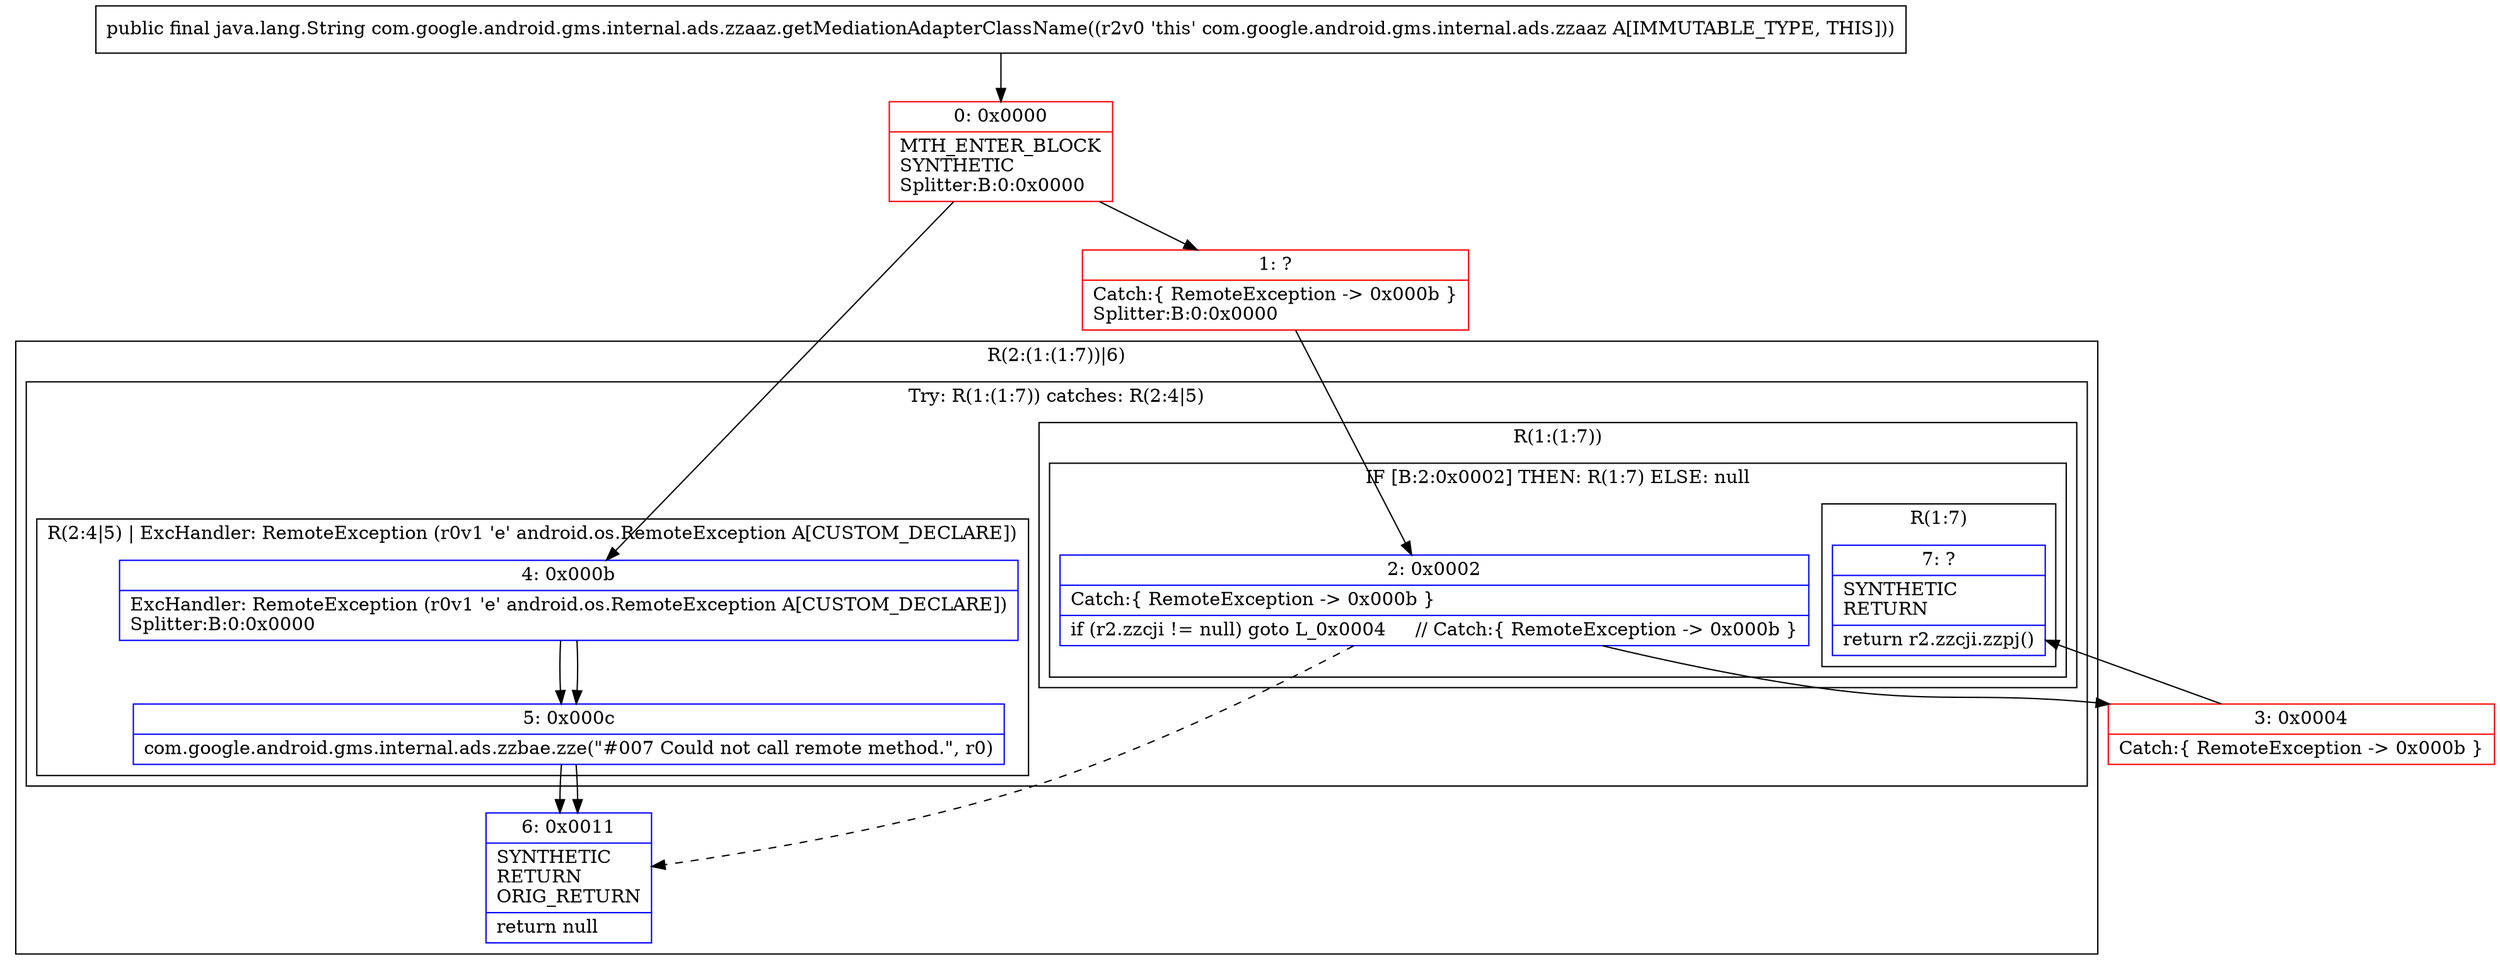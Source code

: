 digraph "CFG forcom.google.android.gms.internal.ads.zzaaz.getMediationAdapterClassName()Ljava\/lang\/String;" {
subgraph cluster_Region_656185343 {
label = "R(2:(1:(1:7))|6)";
node [shape=record,color=blue];
subgraph cluster_TryCatchRegion_932105042 {
label = "Try: R(1:(1:7)) catches: R(2:4|5)";
node [shape=record,color=blue];
subgraph cluster_Region_1236820907 {
label = "R(1:(1:7))";
node [shape=record,color=blue];
subgraph cluster_IfRegion_1331618239 {
label = "IF [B:2:0x0002] THEN: R(1:7) ELSE: null";
node [shape=record,color=blue];
Node_2 [shape=record,label="{2\:\ 0x0002|Catch:\{ RemoteException \-\> 0x000b \}\l|if (r2.zzcji != null) goto L_0x0004     \/\/ Catch:\{ RemoteException \-\> 0x000b \}\l}"];
subgraph cluster_Region_213787844 {
label = "R(1:7)";
node [shape=record,color=blue];
Node_7 [shape=record,label="{7\:\ ?|SYNTHETIC\lRETURN\l|return r2.zzcji.zzpj()\l}"];
}
}
}
subgraph cluster_Region_1303095898 {
label = "R(2:4|5) | ExcHandler: RemoteException (r0v1 'e' android.os.RemoteException A[CUSTOM_DECLARE])\l";
node [shape=record,color=blue];
Node_4 [shape=record,label="{4\:\ 0x000b|ExcHandler: RemoteException (r0v1 'e' android.os.RemoteException A[CUSTOM_DECLARE])\lSplitter:B:0:0x0000\l}"];
Node_5 [shape=record,label="{5\:\ 0x000c|com.google.android.gms.internal.ads.zzbae.zze(\"#007 Could not call remote method.\", r0)\l}"];
}
}
Node_6 [shape=record,label="{6\:\ 0x0011|SYNTHETIC\lRETURN\lORIG_RETURN\l|return null\l}"];
}
subgraph cluster_Region_1303095898 {
label = "R(2:4|5) | ExcHandler: RemoteException (r0v1 'e' android.os.RemoteException A[CUSTOM_DECLARE])\l";
node [shape=record,color=blue];
Node_4 [shape=record,label="{4\:\ 0x000b|ExcHandler: RemoteException (r0v1 'e' android.os.RemoteException A[CUSTOM_DECLARE])\lSplitter:B:0:0x0000\l}"];
Node_5 [shape=record,label="{5\:\ 0x000c|com.google.android.gms.internal.ads.zzbae.zze(\"#007 Could not call remote method.\", r0)\l}"];
}
Node_0 [shape=record,color=red,label="{0\:\ 0x0000|MTH_ENTER_BLOCK\lSYNTHETIC\lSplitter:B:0:0x0000\l}"];
Node_1 [shape=record,color=red,label="{1\:\ ?|Catch:\{ RemoteException \-\> 0x000b \}\lSplitter:B:0:0x0000\l}"];
Node_3 [shape=record,color=red,label="{3\:\ 0x0004|Catch:\{ RemoteException \-\> 0x000b \}\l}"];
MethodNode[shape=record,label="{public final java.lang.String com.google.android.gms.internal.ads.zzaaz.getMediationAdapterClassName((r2v0 'this' com.google.android.gms.internal.ads.zzaaz A[IMMUTABLE_TYPE, THIS])) }"];
MethodNode -> Node_0;
Node_2 -> Node_3;
Node_2 -> Node_6[style=dashed];
Node_4 -> Node_5;
Node_5 -> Node_6;
Node_4 -> Node_5;
Node_5 -> Node_6;
Node_0 -> Node_1;
Node_0 -> Node_4;
Node_1 -> Node_2;
Node_3 -> Node_7;
}

